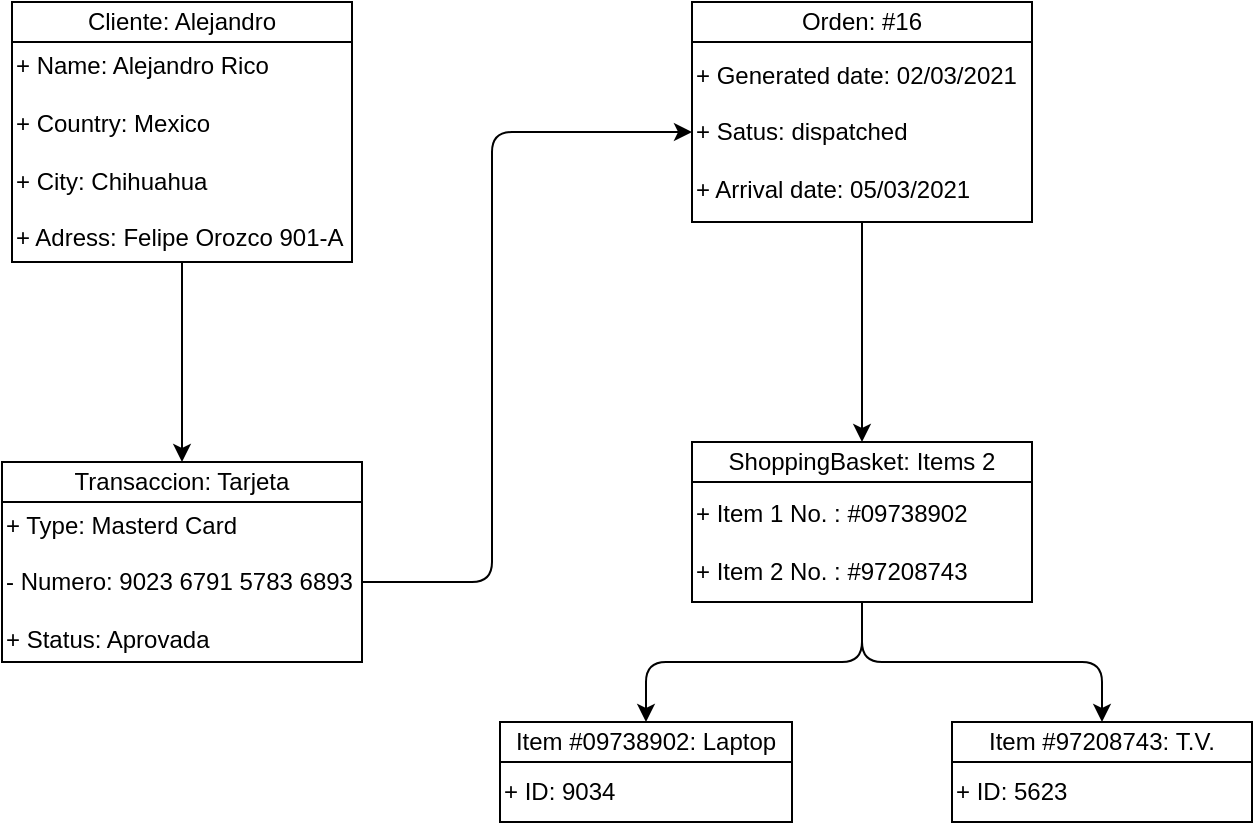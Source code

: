 <mxfile version="14.2.4" type="embed">
    <diagram id="6CtzWgGAWYebODuF4p_2" name="Página-1">
        <mxGraphModel dx="965" dy="574" grid="1" gridSize="10" guides="1" tooltips="1" connect="1" arrows="1" fold="1" page="1" pageScale="1" pageWidth="827" pageHeight="1169" background="none" math="0" shadow="0">
            <root>
                <mxCell id="0"/>
                <mxCell id="1" parent="0"/>
                <mxCell id="18" value="" style="edgeStyle=orthogonalEdgeStyle;rounded=0;orthogonalLoop=1;jettySize=auto;html=1;" parent="1" source="2" target="5" edge="1">
                    <mxGeometry relative="1" as="geometry"/>
                </mxCell>
                <mxCell id="2" value="+ Name: Alejandro Rico&lt;br&gt;&lt;br&gt;+ Country: Mexico&lt;br&gt;&lt;br&gt;+ City: Chihuahua&lt;br&gt;&lt;br&gt;+ Adress: Felipe Orozco 901-A" style="rounded=0;whiteSpace=wrap;html=1;align=left;" parent="1" vertex="1">
                    <mxGeometry x="100" y="130" width="170" height="110" as="geometry"/>
                </mxCell>
                <mxCell id="3" value="Cliente: Alejandro" style="rounded=0;whiteSpace=wrap;html=1;gradientColor=none;fillColor=#FFFFFF;" parent="1" vertex="1">
                    <mxGeometry x="100" y="110" width="170" height="20" as="geometry"/>
                </mxCell>
                <mxCell id="19" style="edgeStyle=orthogonalEdgeStyle;rounded=1;orthogonalLoop=1;jettySize=auto;html=1;entryX=0;entryY=0.5;entryDx=0;entryDy=0;" parent="1" source="4" target="6" edge="1">
                    <mxGeometry relative="1" as="geometry">
                        <Array as="points">
                            <mxPoint x="340" y="400"/>
                            <mxPoint x="340" y="175"/>
                        </Array>
                    </mxGeometry>
                </mxCell>
                <mxCell id="4" value="+ Type: Masterd Card&lt;br&gt;&lt;br&gt;- Numero: 9023 6791 5783 6893&lt;br&gt;&lt;br&gt;+ Status: Aprovada" style="rounded=0;whiteSpace=wrap;html=1;align=left;" parent="1" vertex="1">
                    <mxGeometry x="95" y="360" width="180" height="80" as="geometry"/>
                </mxCell>
                <mxCell id="5" value="Transaccion: Tarjeta" style="rounded=0;whiteSpace=wrap;html=1;gradientColor=none;fillColor=#FFFFFF;" parent="1" vertex="1">
                    <mxGeometry x="95" y="340" width="180" height="20" as="geometry"/>
                </mxCell>
                <mxCell id="21" value="" style="edgeStyle=orthogonalEdgeStyle;rounded=1;orthogonalLoop=1;jettySize=auto;html=1;" parent="1" source="6" target="9" edge="1">
                    <mxGeometry relative="1" as="geometry"/>
                </mxCell>
                <mxCell id="6" value="+ Generated date: 02/03/2021&lt;br&gt;&lt;br&gt;+ Satus: dispatched&lt;br&gt;&lt;br&gt;+ Arrival date: 05/03/2021" style="rounded=0;whiteSpace=wrap;html=1;align=left;" parent="1" vertex="1">
                    <mxGeometry x="440" y="130" width="170" height="90" as="geometry"/>
                </mxCell>
                <mxCell id="7" value="Orden: #16" style="rounded=0;whiteSpace=wrap;html=1;gradientColor=none;fillColor=#FFFFFF;" parent="1" vertex="1">
                    <mxGeometry x="440" y="110" width="170" height="20" as="geometry"/>
                </mxCell>
                <mxCell id="22" style="edgeStyle=orthogonalEdgeStyle;rounded=1;orthogonalLoop=1;jettySize=auto;html=1;entryX=0.5;entryY=0;entryDx=0;entryDy=0;" parent="1" source="8" target="11" edge="1">
                    <mxGeometry relative="1" as="geometry"/>
                </mxCell>
                <mxCell id="23" style="edgeStyle=orthogonalEdgeStyle;rounded=1;orthogonalLoop=1;jettySize=auto;html=1;entryX=0.5;entryY=0;entryDx=0;entryDy=0;" parent="1" source="8" target="17" edge="1">
                    <mxGeometry relative="1" as="geometry"/>
                </mxCell>
                <mxCell id="8" value="+ Item 1 No. : #09738902&lt;br&gt;&lt;br&gt;+ Item 2 No. : #97208743" style="rounded=0;whiteSpace=wrap;html=1;align=left;" parent="1" vertex="1">
                    <mxGeometry x="440" y="350" width="170" height="60" as="geometry"/>
                </mxCell>
                <mxCell id="9" value="ShoppingBasket: Items 2" style="rounded=0;whiteSpace=wrap;html=1;gradientColor=none;fillColor=#FFFFFF;" parent="1" vertex="1">
                    <mxGeometry x="440" y="330" width="170" height="20" as="geometry"/>
                </mxCell>
                <mxCell id="14" value="" style="group" parent="1" vertex="1" connectable="0">
                    <mxGeometry x="344" y="470" width="146" height="50" as="geometry"/>
                </mxCell>
                <mxCell id="10" value="+ ID: 9034" style="rounded=0;whiteSpace=wrap;html=1;align=left;" parent="14" vertex="1">
                    <mxGeometry y="20" width="146" height="30" as="geometry"/>
                </mxCell>
                <mxCell id="11" value="Item&amp;nbsp;&lt;span style=&quot;text-align: left&quot;&gt;#09738902&lt;/span&gt;: Laptop" style="rounded=0;whiteSpace=wrap;html=1;gradientColor=none;fillColor=#FFFFFF;" parent="14" vertex="1">
                    <mxGeometry width="146" height="20" as="geometry"/>
                </mxCell>
                <mxCell id="15" value="" style="group" parent="1" vertex="1" connectable="0">
                    <mxGeometry x="570" y="470" width="150" height="50" as="geometry"/>
                </mxCell>
                <mxCell id="16" value="+ ID: 5623" style="rounded=0;whiteSpace=wrap;html=1;align=left;" parent="15" vertex="1">
                    <mxGeometry y="20" width="150" height="30" as="geometry"/>
                </mxCell>
                <mxCell id="17" value="Item&amp;nbsp;&lt;span style=&quot;text-align: left&quot;&gt;#97208743:&amp;nbsp;&lt;/span&gt;T.V." style="rounded=0;whiteSpace=wrap;html=1;gradientColor=none;fillColor=#FFFFFF;" parent="15" vertex="1">
                    <mxGeometry width="150" height="20" as="geometry"/>
                </mxCell>
            </root>
        </mxGraphModel>
    </diagram>
</mxfile>